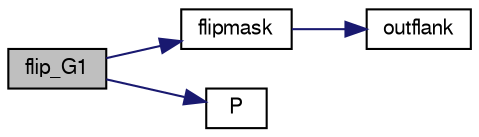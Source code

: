 digraph "flip_G1"
{
 // LATEX_PDF_SIZE
  bgcolor="transparent";
  edge [fontname="FreeSans",fontsize="10",labelfontname="FreeSans",labelfontsize="10"];
  node [fontname="FreeSans",fontsize="10",shape=record];
  rankdir="LR";
  Node1 [label="flip_G1",height=0.2,width=0.4,color="black", fillcolor="grey75", style="filled", fontcolor="black",tooltip=" "];
  Node1 -> Node2 [color="midnightblue",fontsize="10",style="solid",fontname="FreeSans"];
  Node2 [label="flipmask",height=0.2,width=0.4,color="black",URL="$flip__sse_8c.html#a61d89d0703dac7cf9a62a39cf5708f39",tooltip=" "];
  Node2 -> Node3 [color="midnightblue",fontsize="10",style="solid",fontname="FreeSans"];
  Node3 [label="outflank",height=0.2,width=0.4,color="black",URL="$generate__flip_8c.html#a3032cfcb2fea810fb9e5e43463fd195e",tooltip=" "];
  Node1 -> Node4 [color="midnightblue",fontsize="10",style="solid",fontname="FreeSans"];
  Node4 [label="P",height=0.2,width=0.4,color="black",URL="$generate__flip_8c.html#a11481f01e169aee1117c83a352c22222",tooltip=" "];
}
